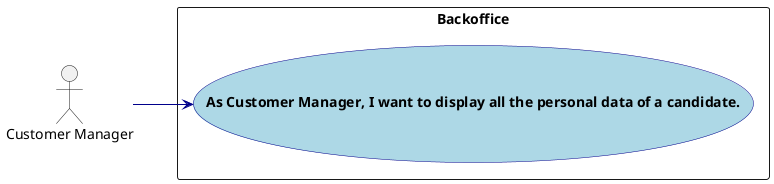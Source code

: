 @startuml US1000_UCD
'https://plantuml.com/use-case-diagram

skinparam usecase {
    BackgroundColor LightBlue
    BorderColor DarkBlue
    ArrowColor DarkBlue
    FontStyle Bold
}

:Customer Manager: as CustomerManager


left to right direction

rectangle "Backoffice" as backoffice {
  usecase "As Customer Manager, I want to display all the personal data of a candidate." as RegisterClient
}

CustomerManager --> (RegisterClient)

@enduml